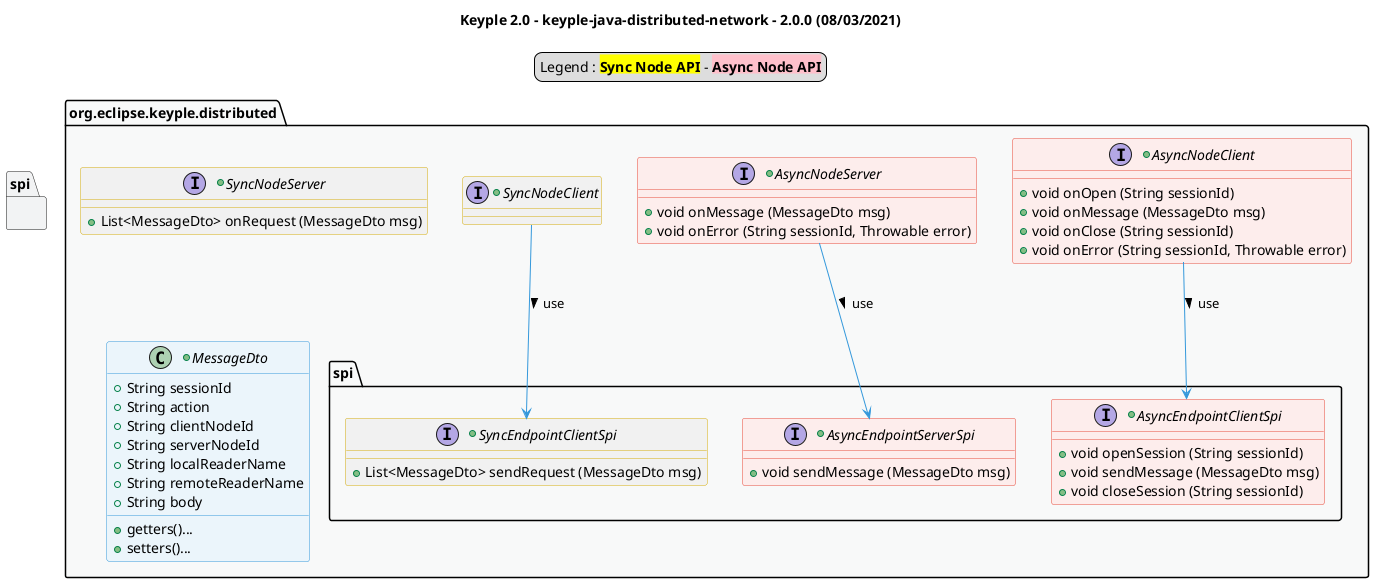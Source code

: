 @startuml
title
    Keyple 2.0 - keyple-java-distributed-network - 2.0.0 (08/03/2021)
end title

' == THEME ==

'Couleurs issues de : https://htmlcolorcodes.com/fr/tableau-de-couleur/tableau-de-couleur-design-plat/
!define C_GREY1 F8F9F9
!define C_GREY2 F2F3F4
!define C_GREY3 E5E7E9
!define C_GREY4 D7DBDD
!define C_GREY5 CACFD2
!define C_GREY6 BDC3C7
!define C_LINK 3498DB
!define C_USE 27AE60

skinparam Shadowing false
skinparam ClassFontStyle italic
skinparam ClassBorderColor #D4AC0D
skinparam stereotypeABorderColor #A9DCDF
skinparam stereotypeIBorderColor #B4A7E5
skinparam stereotypeCBorderColor #ADD1B2
skinparam stereotypeEBorderColor #EB93DF
' Red
skinparam ClassBackgroundColor<<red>> #FDEDEC
skinparam ClassBorderColor<<red>> #E74C3C
hide <<red>> stereotype
' Purple
skinparam ClassBackgroundColor<<purple>> #F4ECF7
skinparam ClassBorderColor<<purple>> #8E44AD
hide <<purple>> stereotype
' blue
skinparam ClassBackgroundColor<<blue>> #EBF5FB
skinparam ClassBorderColor<<blue>> #3498DB
hide <<blue>> stereotype
' Green
skinparam ClassBackgroundColor<<green>> #E9F7EF
skinparam ClassBorderColor<<green>> #27AE60
hide <<green>> stereotype
' Grey
skinparam ClassBackgroundColor<<grey>> #EAECEE
skinparam ClassBorderColor<<grey>> #2C3E50
hide <<grey>> stereotype

' == CONTENT ==

legend top
    Legend : <back:yellow>**Sync Node API**</back> - <back:pink>**Async Node API**</back>
end legend

package "org.eclipse.keyple.distributed" as root {
    ' Nodes & Senders
    +interface AsyncNodeClient {
        +void onOpen (String sessionId)
        +void onMessage (MessageDto msg)
        +void onClose (String sessionId)
        +void onError (String sessionId, Throwable error)
    }
    +interface AsyncNodeServer {
        +void onMessage (MessageDto msg)
        +void onError (String sessionId, Throwable error)
    }
    +interface SyncNodeClient {
    }
    +interface SyncNodeServer {
        +List<MessageDto> onRequest (MessageDto msg)
    }
    ' SPI
    package spi {
        +interface AsyncEndpointClientSpi {
            +void openSession (String sessionId)
            +void sendMessage (MessageDto msg)
            +void closeSession (String sessionId)
        }
        +interface AsyncEndpointServerSpi {
            +void sendMessage (MessageDto msg)
        }
        +interface SyncEndpointClientSpi {
            +List<MessageDto> sendRequest (MessageDto msg)
        }
    }
    ' DTO
    +class MessageDto {
        + String sessionId
        + String action
        + String clientNodeId
        + String serverNodeId
        + String localReaderName
        + String remoteReaderName
        + String body
        + getters()...
        + setters()...
    }
}

' Associations
SyncNodeClient --> SyncEndpointClientSpi #C_LINK : use >
AsyncNodeClient --> AsyncEndpointClientSpi #C_LINK : use >
AsyncNodeServer --> AsyncEndpointServerSpi #C_LINK : use >

' == LAYOUT ==

SyncNodeServer -[hidden]- MessageDto

' == STYLE ==

package root #C_GREY1 {}
package spi #C_GREY2 {}

AsyncNodeClient <<red>>
AsyncNodeServer <<red>>
AsyncEndpointClientSpi <<red>>
AsyncEndpointServerSpi <<red>>

MessageDto <<blue>>

@enduml